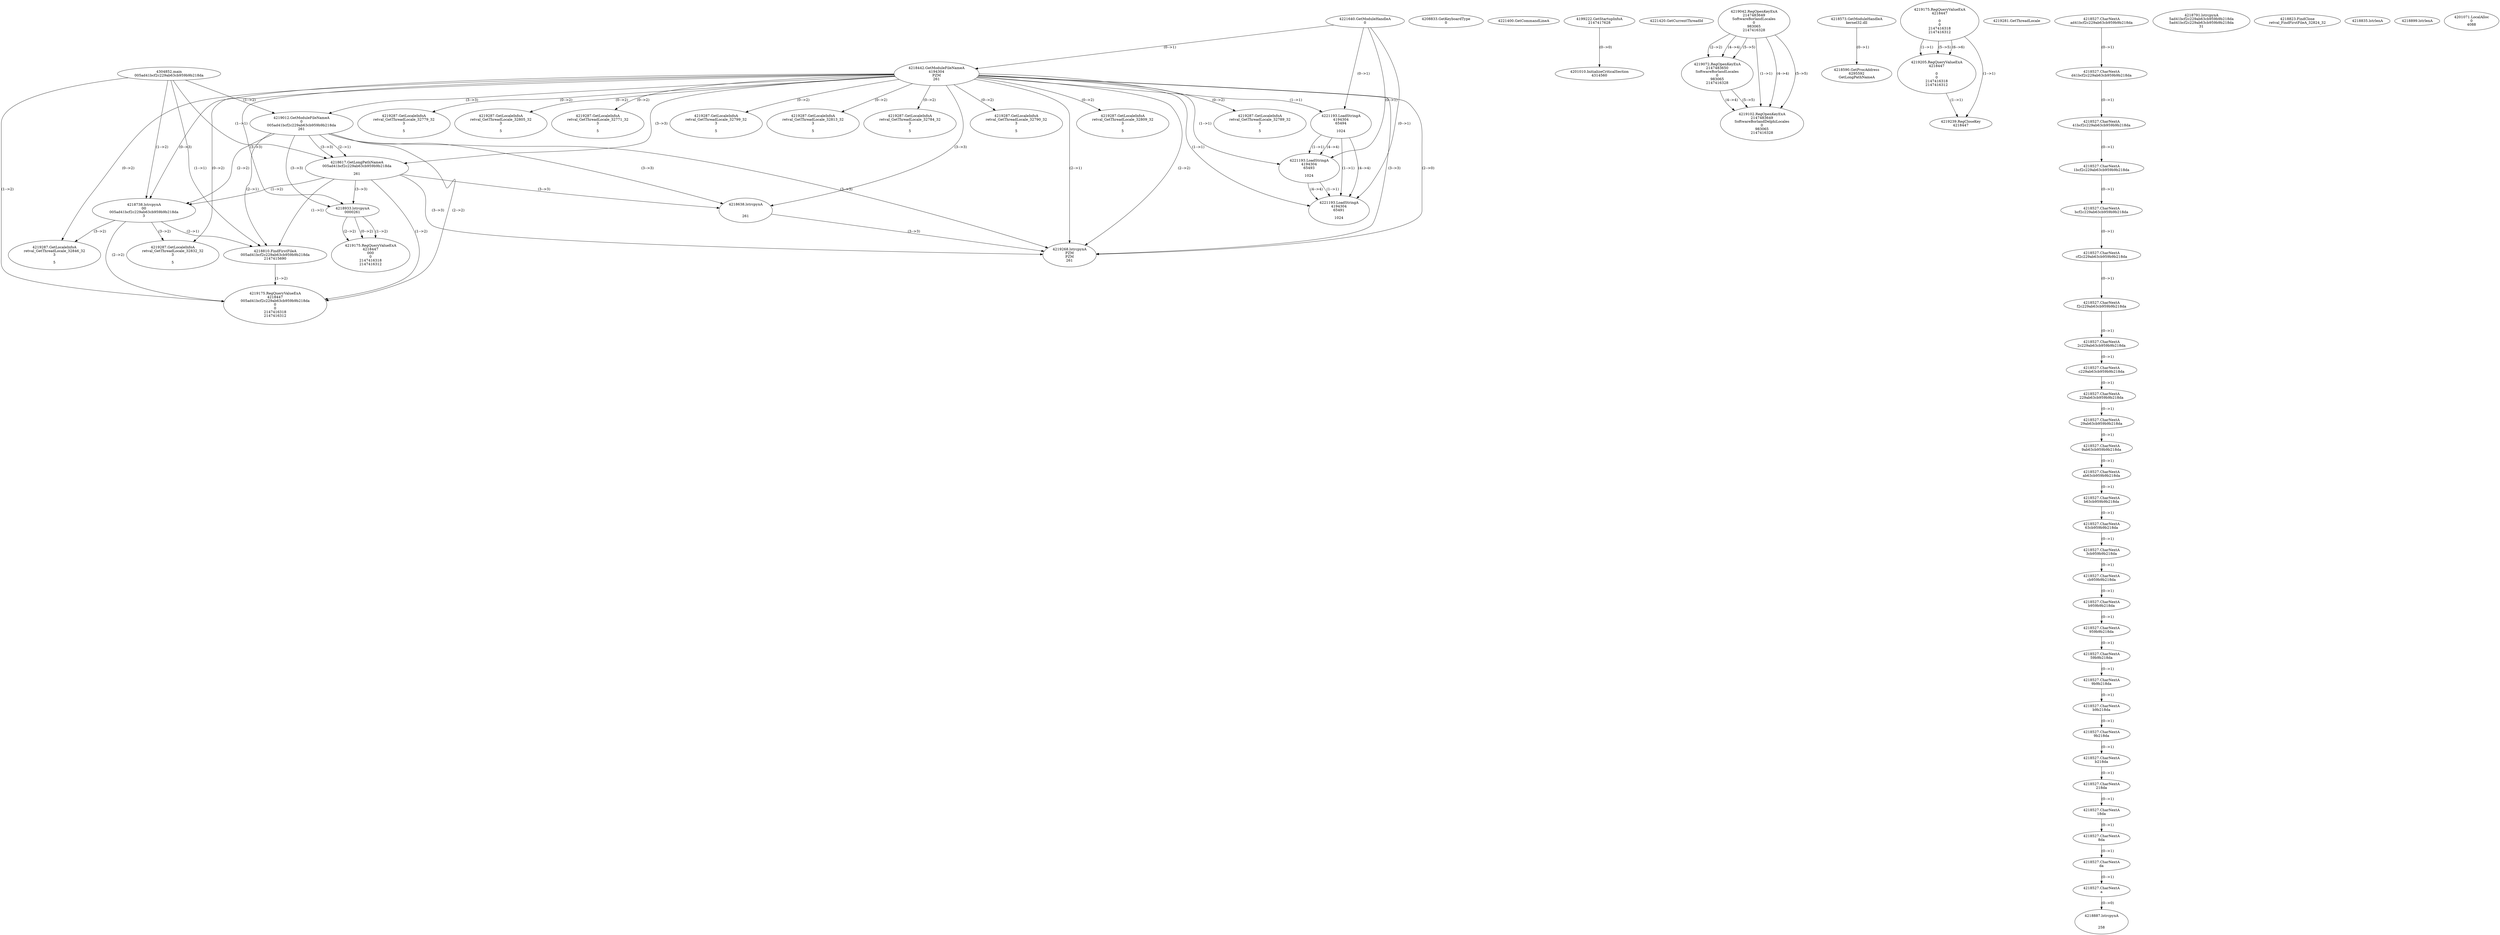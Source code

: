 // Global SCDG with merge call
digraph {
	0 [label="4304852.main
005ad41bcf2c229ab63cb959b9b218da"]
	1 [label="4221640.GetModuleHandleA
0"]
	2 [label="4208833.GetKeyboardType
0"]
	3 [label="4221400.GetCommandLineA
"]
	4 [label="4199222.GetStartupInfoA
2147417628"]
	5 [label="4221420.GetCurrentThreadId
"]
	6 [label="4218442.GetModuleFileNameA
4194304
PZM
261"]
	1 -> 6 [label="(0-->1)"]
	7 [label="4219012.GetModuleFileNameA
0
005ad41bcf2c229ab63cb959b9b218da
261"]
	0 -> 7 [label="(1-->2)"]
	6 -> 7 [label="(3-->3)"]
	8 [label="4219042.RegOpenKeyExA
2147483649
Software\Borland\Locales
0
983065
2147416328"]
	9 [label="4218573.GetModuleHandleA
kernel32.dll"]
	10 [label="4218590.GetProcAddress
6295592
GetLongPathNameA"]
	9 -> 10 [label="(0-->1)"]
	11 [label="4218617.GetLongPathNameA
005ad41bcf2c229ab63cb959b9b218da

261"]
	0 -> 11 [label="(1-->1)"]
	7 -> 11 [label="(2-->1)"]
	6 -> 11 [label="(3-->3)"]
	7 -> 11 [label="(3-->3)"]
	12 [label="4218638.lstrcpynA


261"]
	6 -> 12 [label="(3-->3)"]
	7 -> 12 [label="(3-->3)"]
	11 -> 12 [label="(3-->3)"]
	13 [label="4219175.RegQueryValueExA
4218447

0
0
2147416318
2147416312"]
	14 [label="4219205.RegQueryValueExA
4218447

0
0
2147416318
2147416312"]
	13 -> 14 [label="(1-->1)"]
	13 -> 14 [label="(5-->5)"]
	13 -> 14 [label="(6-->6)"]
	15 [label="4219239.RegCloseKey
4218447"]
	13 -> 15 [label="(1-->1)"]
	14 -> 15 [label="(1-->1)"]
	16 [label="4219268.lstrcpynA
PZM
PZM
261"]
	6 -> 16 [label="(2-->1)"]
	6 -> 16 [label="(2-->2)"]
	6 -> 16 [label="(3-->3)"]
	7 -> 16 [label="(3-->3)"]
	11 -> 16 [label="(3-->3)"]
	12 -> 16 [label="(3-->3)"]
	6 -> 16 [label="(2-->0)"]
	17 [label="4219281.GetThreadLocale
"]
	18 [label="4219287.GetLocaleInfoA
retval_GetThreadLocale_32789_32
3

5"]
	6 -> 18 [label="(0-->2)"]
	19 [label="4221193.LoadStringA
4194304
65494

1024"]
	1 -> 19 [label="(0-->1)"]
	6 -> 19 [label="(1-->1)"]
	20 [label="4221193.LoadStringA
4194304
65493

1024"]
	1 -> 20 [label="(0-->1)"]
	6 -> 20 [label="(1-->1)"]
	19 -> 20 [label="(1-->1)"]
	19 -> 20 [label="(4-->4)"]
	21 [label="4219287.GetLocaleInfoA
retval_GetThreadLocale_32779_32
3

5"]
	6 -> 21 [label="(0-->2)"]
	22 [label="4219072.RegOpenKeyExA
2147483650
Software\Borland\Locales
0
983065
2147416328"]
	8 -> 22 [label="(2-->2)"]
	8 -> 22 [label="(4-->4)"]
	8 -> 22 [label="(5-->5)"]
	23 [label="4219102.RegOpenKeyExA
2147483649
Software\Borland\Delphi\Locales
0
983065
2147416328"]
	8 -> 23 [label="(1-->1)"]
	8 -> 23 [label="(4-->4)"]
	22 -> 23 [label="(4-->4)"]
	8 -> 23 [label="(5-->5)"]
	22 -> 23 [label="(5-->5)"]
	24 [label="4219287.GetLocaleInfoA
retval_GetThreadLocale_32805_32
3

5"]
	6 -> 24 [label="(0-->2)"]
	25 [label="4218738.lstrcpynA
00
005ad41bcf2c229ab63cb959b9b218da
3"]
	0 -> 25 [label="(1-->2)"]
	7 -> 25 [label="(2-->2)"]
	11 -> 25 [label="(1-->2)"]
	6 -> 25 [label="(0-->3)"]
	26 [label="4218527.CharNextA
ad41bcf2c229ab63cb959b9b218da"]
	27 [label="4218527.CharNextA
d41bcf2c229ab63cb959b9b218da"]
	26 -> 27 [label="(0-->1)"]
	28 [label="4218527.CharNextA
41bcf2c229ab63cb959b9b218da"]
	27 -> 28 [label="(0-->1)"]
	29 [label="4218527.CharNextA
1bcf2c229ab63cb959b9b218da"]
	28 -> 29 [label="(0-->1)"]
	30 [label="4218527.CharNextA
bcf2c229ab63cb959b9b218da"]
	29 -> 30 [label="(0-->1)"]
	31 [label="4218527.CharNextA
cf2c229ab63cb959b9b218da"]
	30 -> 31 [label="(0-->1)"]
	32 [label="4218527.CharNextA
f2c229ab63cb959b9b218da"]
	31 -> 32 [label="(0-->1)"]
	33 [label="4218527.CharNextA
2c229ab63cb959b9b218da"]
	32 -> 33 [label="(0-->1)"]
	34 [label="4218527.CharNextA
c229ab63cb959b9b218da"]
	33 -> 34 [label="(0-->1)"]
	35 [label="4218527.CharNextA
229ab63cb959b9b218da"]
	34 -> 35 [label="(0-->1)"]
	36 [label="4218527.CharNextA
29ab63cb959b9b218da"]
	35 -> 36 [label="(0-->1)"]
	37 [label="4218527.CharNextA
9ab63cb959b9b218da"]
	36 -> 37 [label="(0-->1)"]
	38 [label="4218527.CharNextA
ab63cb959b9b218da"]
	37 -> 38 [label="(0-->1)"]
	39 [label="4218527.CharNextA
b63cb959b9b218da"]
	38 -> 39 [label="(0-->1)"]
	40 [label="4218527.CharNextA
63cb959b9b218da"]
	39 -> 40 [label="(0-->1)"]
	41 [label="4218527.CharNextA
3cb959b9b218da"]
	40 -> 41 [label="(0-->1)"]
	42 [label="4218527.CharNextA
cb959b9b218da"]
	41 -> 42 [label="(0-->1)"]
	43 [label="4218527.CharNextA
b959b9b218da"]
	42 -> 43 [label="(0-->1)"]
	44 [label="4218527.CharNextA
959b9b218da"]
	43 -> 44 [label="(0-->1)"]
	45 [label="4218527.CharNextA
59b9b218da"]
	44 -> 45 [label="(0-->1)"]
	46 [label="4218527.CharNextA
9b9b218da"]
	45 -> 46 [label="(0-->1)"]
	47 [label="4218527.CharNextA
b9b218da"]
	46 -> 47 [label="(0-->1)"]
	48 [label="4218527.CharNextA
9b218da"]
	47 -> 48 [label="(0-->1)"]
	49 [label="4218527.CharNextA
b218da"]
	48 -> 49 [label="(0-->1)"]
	50 [label="4218527.CharNextA
218da"]
	49 -> 50 [label="(0-->1)"]
	51 [label="4218527.CharNextA
18da"]
	50 -> 51 [label="(0-->1)"]
	52 [label="4218527.CharNextA
8da"]
	51 -> 52 [label="(0-->1)"]
	53 [label="4218527.CharNextA
da"]
	52 -> 53 [label="(0-->1)"]
	54 [label="4218527.CharNextA
a"]
	53 -> 54 [label="(0-->1)"]
	55 [label="4218791.lstrcpynA
5ad41bcf2c229ab63cb959b9b218da
5ad41bcf2c229ab63cb959b9b218da
31"]
	56 [label="4218810.FindFirstFileA
005ad41bcf2c229ab63cb959b9b218da
2147415690"]
	0 -> 56 [label="(1-->1)"]
	7 -> 56 [label="(2-->1)"]
	11 -> 56 [label="(1-->1)"]
	25 -> 56 [label="(2-->1)"]
	57 [label="4218823.FindClose
retval_FindFirstFileA_32824_32"]
	58 [label="4218835.lstrlenA
"]
	59 [label="4218887.lstrcpynA


258"]
	54 -> 59 [label="(0-->0)"]
	60 [label="4218899.lstrlenA
"]
	61 [label="4218933.lstrcpynA
00\
00\
261"]
	6 -> 61 [label="(3-->3)"]
	7 -> 61 [label="(3-->3)"]
	11 -> 61 [label="(3-->3)"]
	62 [label="4219175.RegQueryValueExA
4218447
00\
0
0
2147416318
2147416312"]
	61 -> 62 [label="(1-->2)"]
	61 -> 62 [label="(2-->2)"]
	61 -> 62 [label="(0-->2)"]
	63 [label="4219287.GetLocaleInfoA
retval_GetThreadLocale_32846_32
3

5"]
	6 -> 63 [label="(0-->2)"]
	25 -> 63 [label="(3-->2)"]
	64 [label="4219287.GetLocaleInfoA
retval_GetThreadLocale_32771_32
3

5"]
	6 -> 64 [label="(0-->2)"]
	65 [label="4201010.InitializeCriticalSection
4314560"]
	4 -> 65 [label="(0-->0)"]
	66 [label="4201071.LocalAlloc
0
4088"]
	67 [label="4221193.LoadStringA
4194304
65491

1024"]
	1 -> 67 [label="(0-->1)"]
	6 -> 67 [label="(1-->1)"]
	19 -> 67 [label="(1-->1)"]
	20 -> 67 [label="(1-->1)"]
	19 -> 67 [label="(4-->4)"]
	20 -> 67 [label="(4-->4)"]
	68 [label="4219287.GetLocaleInfoA
retval_GetThreadLocale_32799_32
3

5"]
	6 -> 68 [label="(0-->2)"]
	69 [label="4219287.GetLocaleInfoA
retval_GetThreadLocale_32813_32
3

5"]
	6 -> 69 [label="(0-->2)"]
	70 [label="4219287.GetLocaleInfoA
retval_GetThreadLocale_32784_32
3

5"]
	6 -> 70 [label="(0-->2)"]
	71 [label="4219287.GetLocaleInfoA
retval_GetThreadLocale_32790_32
3

5"]
	6 -> 71 [label="(0-->2)"]
	72 [label="4219175.RegQueryValueExA
4218447
005ad41bcf2c229ab63cb959b9b218da
0
0
2147416318
2147416312"]
	0 -> 72 [label="(1-->2)"]
	7 -> 72 [label="(2-->2)"]
	11 -> 72 [label="(1-->2)"]
	25 -> 72 [label="(2-->2)"]
	56 -> 72 [label="(1-->2)"]
	73 [label="4219287.GetLocaleInfoA
retval_GetThreadLocale_32832_32
3

5"]
	6 -> 73 [label="(0-->2)"]
	25 -> 73 [label="(3-->2)"]
	74 [label="4219287.GetLocaleInfoA
retval_GetThreadLocale_32809_32
3

5"]
	6 -> 74 [label="(0-->2)"]
}
